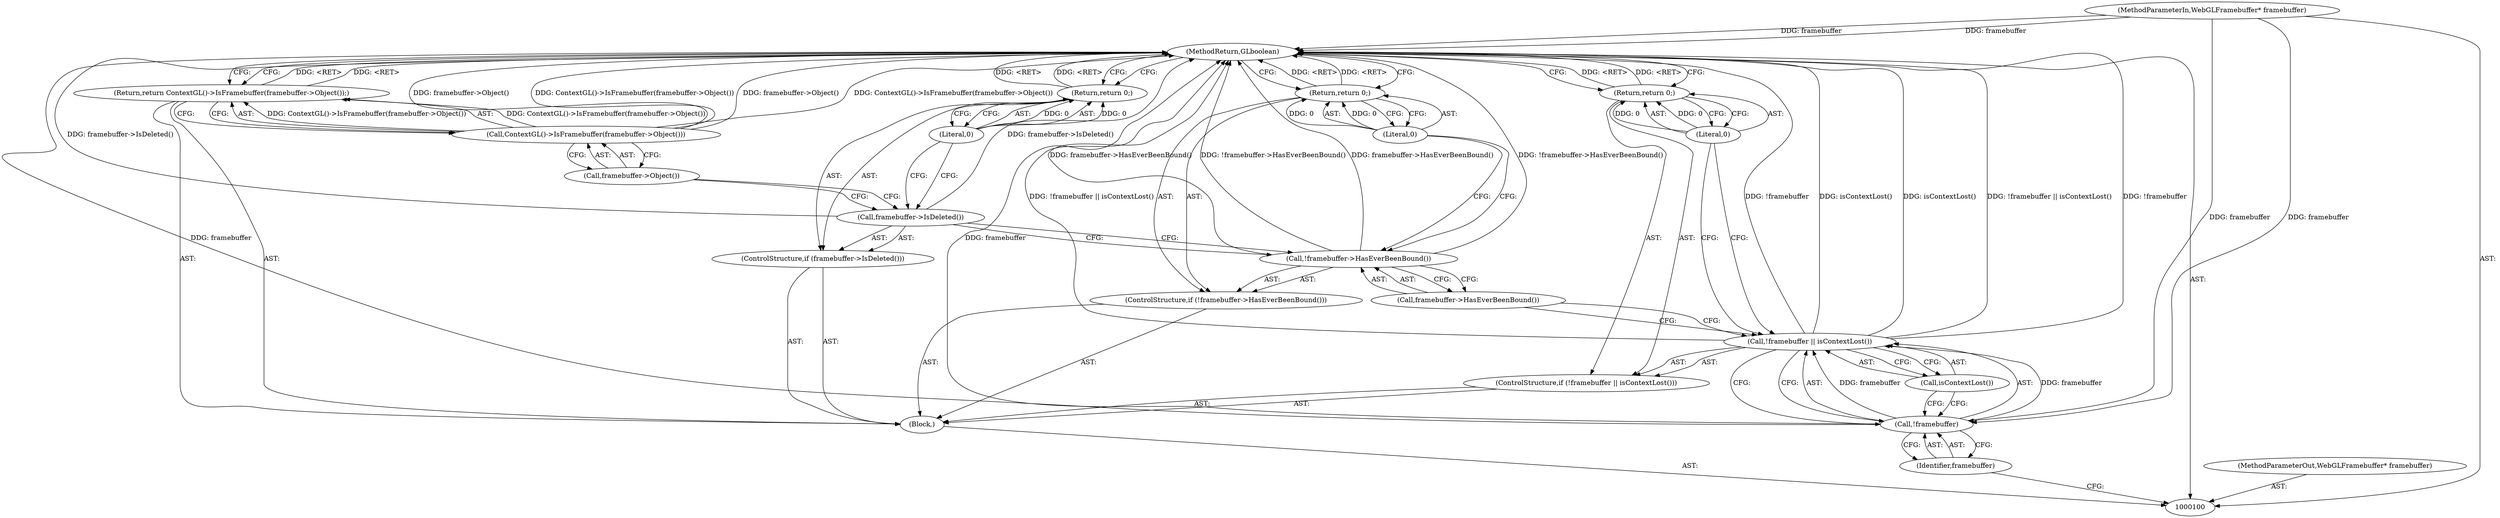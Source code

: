 digraph "1_Chrome_98095c718d7580b5d6715e5bfd8698234ecb4470_6" {
"1000122" [label="(MethodReturn,GLboolean)"];
"1000119" [label="(Return,return ContextGL()->IsFramebuffer(framebuffer->Object());)"];
"1000121" [label="(Call,framebuffer->Object())"];
"1000120" [label="(Call,ContextGL()->IsFramebuffer(framebuffer->Object()))"];
"1000102" [label="(Block,)"];
"1000101" [label="(MethodParameterIn,WebGLFramebuffer* framebuffer)"];
"1000153" [label="(MethodParameterOut,WebGLFramebuffer* framebuffer)"];
"1000103" [label="(ControlStructure,if (!framebuffer || isContextLost()))"];
"1000107" [label="(Call,isContextLost())"];
"1000104" [label="(Call,!framebuffer || isContextLost())"];
"1000105" [label="(Call,!framebuffer)"];
"1000106" [label="(Identifier,framebuffer)"];
"1000109" [label="(Literal,0)"];
"1000108" [label="(Return,return 0;)"];
"1000110" [label="(ControlStructure,if (!framebuffer->HasEverBeenBound()))"];
"1000111" [label="(Call,!framebuffer->HasEverBeenBound())"];
"1000112" [label="(Call,framebuffer->HasEverBeenBound())"];
"1000114" [label="(Literal,0)"];
"1000113" [label="(Return,return 0;)"];
"1000115" [label="(ControlStructure,if (framebuffer->IsDeleted()))"];
"1000116" [label="(Call,framebuffer->IsDeleted())"];
"1000118" [label="(Literal,0)"];
"1000117" [label="(Return,return 0;)"];
"1000122" -> "1000100"  [label="AST: "];
"1000122" -> "1000108"  [label="CFG: "];
"1000122" -> "1000113"  [label="CFG: "];
"1000122" -> "1000117"  [label="CFG: "];
"1000122" -> "1000119"  [label="CFG: "];
"1000104" -> "1000122"  [label="DDG: isContextLost()"];
"1000104" -> "1000122"  [label="DDG: !framebuffer || isContextLost()"];
"1000104" -> "1000122"  [label="DDG: !framebuffer"];
"1000120" -> "1000122"  [label="DDG: framebuffer->Object()"];
"1000120" -> "1000122"  [label="DDG: ContextGL()->IsFramebuffer(framebuffer->Object())"];
"1000111" -> "1000122"  [label="DDG: framebuffer->HasEverBeenBound()"];
"1000111" -> "1000122"  [label="DDG: !framebuffer->HasEverBeenBound()"];
"1000105" -> "1000122"  [label="DDG: framebuffer"];
"1000101" -> "1000122"  [label="DDG: framebuffer"];
"1000116" -> "1000122"  [label="DDG: framebuffer->IsDeleted()"];
"1000108" -> "1000122"  [label="DDG: <RET>"];
"1000117" -> "1000122"  [label="DDG: <RET>"];
"1000119" -> "1000122"  [label="DDG: <RET>"];
"1000113" -> "1000122"  [label="DDG: <RET>"];
"1000119" -> "1000102"  [label="AST: "];
"1000119" -> "1000120"  [label="CFG: "];
"1000120" -> "1000119"  [label="AST: "];
"1000122" -> "1000119"  [label="CFG: "];
"1000119" -> "1000122"  [label="DDG: <RET>"];
"1000120" -> "1000119"  [label="DDG: ContextGL()->IsFramebuffer(framebuffer->Object())"];
"1000121" -> "1000120"  [label="AST: "];
"1000121" -> "1000116"  [label="CFG: "];
"1000120" -> "1000121"  [label="CFG: "];
"1000120" -> "1000119"  [label="AST: "];
"1000120" -> "1000121"  [label="CFG: "];
"1000121" -> "1000120"  [label="AST: "];
"1000119" -> "1000120"  [label="CFG: "];
"1000120" -> "1000122"  [label="DDG: framebuffer->Object()"];
"1000120" -> "1000122"  [label="DDG: ContextGL()->IsFramebuffer(framebuffer->Object())"];
"1000120" -> "1000119"  [label="DDG: ContextGL()->IsFramebuffer(framebuffer->Object())"];
"1000102" -> "1000100"  [label="AST: "];
"1000103" -> "1000102"  [label="AST: "];
"1000110" -> "1000102"  [label="AST: "];
"1000115" -> "1000102"  [label="AST: "];
"1000119" -> "1000102"  [label="AST: "];
"1000101" -> "1000100"  [label="AST: "];
"1000101" -> "1000122"  [label="DDG: framebuffer"];
"1000101" -> "1000105"  [label="DDG: framebuffer"];
"1000153" -> "1000100"  [label="AST: "];
"1000103" -> "1000102"  [label="AST: "];
"1000104" -> "1000103"  [label="AST: "];
"1000108" -> "1000103"  [label="AST: "];
"1000107" -> "1000104"  [label="AST: "];
"1000107" -> "1000105"  [label="CFG: "];
"1000104" -> "1000107"  [label="CFG: "];
"1000104" -> "1000103"  [label="AST: "];
"1000104" -> "1000105"  [label="CFG: "];
"1000104" -> "1000107"  [label="CFG: "];
"1000105" -> "1000104"  [label="AST: "];
"1000107" -> "1000104"  [label="AST: "];
"1000109" -> "1000104"  [label="CFG: "];
"1000112" -> "1000104"  [label="CFG: "];
"1000104" -> "1000122"  [label="DDG: isContextLost()"];
"1000104" -> "1000122"  [label="DDG: !framebuffer || isContextLost()"];
"1000104" -> "1000122"  [label="DDG: !framebuffer"];
"1000105" -> "1000104"  [label="DDG: framebuffer"];
"1000105" -> "1000104"  [label="AST: "];
"1000105" -> "1000106"  [label="CFG: "];
"1000106" -> "1000105"  [label="AST: "];
"1000107" -> "1000105"  [label="CFG: "];
"1000104" -> "1000105"  [label="CFG: "];
"1000105" -> "1000122"  [label="DDG: framebuffer"];
"1000105" -> "1000104"  [label="DDG: framebuffer"];
"1000101" -> "1000105"  [label="DDG: framebuffer"];
"1000106" -> "1000105"  [label="AST: "];
"1000106" -> "1000100"  [label="CFG: "];
"1000105" -> "1000106"  [label="CFG: "];
"1000109" -> "1000108"  [label="AST: "];
"1000109" -> "1000104"  [label="CFG: "];
"1000108" -> "1000109"  [label="CFG: "];
"1000109" -> "1000108"  [label="DDG: 0"];
"1000108" -> "1000103"  [label="AST: "];
"1000108" -> "1000109"  [label="CFG: "];
"1000109" -> "1000108"  [label="AST: "];
"1000122" -> "1000108"  [label="CFG: "];
"1000108" -> "1000122"  [label="DDG: <RET>"];
"1000109" -> "1000108"  [label="DDG: 0"];
"1000110" -> "1000102"  [label="AST: "];
"1000111" -> "1000110"  [label="AST: "];
"1000113" -> "1000110"  [label="AST: "];
"1000111" -> "1000110"  [label="AST: "];
"1000111" -> "1000112"  [label="CFG: "];
"1000112" -> "1000111"  [label="AST: "];
"1000114" -> "1000111"  [label="CFG: "];
"1000116" -> "1000111"  [label="CFG: "];
"1000111" -> "1000122"  [label="DDG: framebuffer->HasEverBeenBound()"];
"1000111" -> "1000122"  [label="DDG: !framebuffer->HasEverBeenBound()"];
"1000112" -> "1000111"  [label="AST: "];
"1000112" -> "1000104"  [label="CFG: "];
"1000111" -> "1000112"  [label="CFG: "];
"1000114" -> "1000113"  [label="AST: "];
"1000114" -> "1000111"  [label="CFG: "];
"1000113" -> "1000114"  [label="CFG: "];
"1000114" -> "1000113"  [label="DDG: 0"];
"1000113" -> "1000110"  [label="AST: "];
"1000113" -> "1000114"  [label="CFG: "];
"1000114" -> "1000113"  [label="AST: "];
"1000122" -> "1000113"  [label="CFG: "];
"1000113" -> "1000122"  [label="DDG: <RET>"];
"1000114" -> "1000113"  [label="DDG: 0"];
"1000115" -> "1000102"  [label="AST: "];
"1000116" -> "1000115"  [label="AST: "];
"1000117" -> "1000115"  [label="AST: "];
"1000116" -> "1000115"  [label="AST: "];
"1000116" -> "1000111"  [label="CFG: "];
"1000118" -> "1000116"  [label="CFG: "];
"1000121" -> "1000116"  [label="CFG: "];
"1000116" -> "1000122"  [label="DDG: framebuffer->IsDeleted()"];
"1000118" -> "1000117"  [label="AST: "];
"1000118" -> "1000116"  [label="CFG: "];
"1000117" -> "1000118"  [label="CFG: "];
"1000118" -> "1000117"  [label="DDG: 0"];
"1000117" -> "1000115"  [label="AST: "];
"1000117" -> "1000118"  [label="CFG: "];
"1000118" -> "1000117"  [label="AST: "];
"1000122" -> "1000117"  [label="CFG: "];
"1000117" -> "1000122"  [label="DDG: <RET>"];
"1000118" -> "1000117"  [label="DDG: 0"];
}
